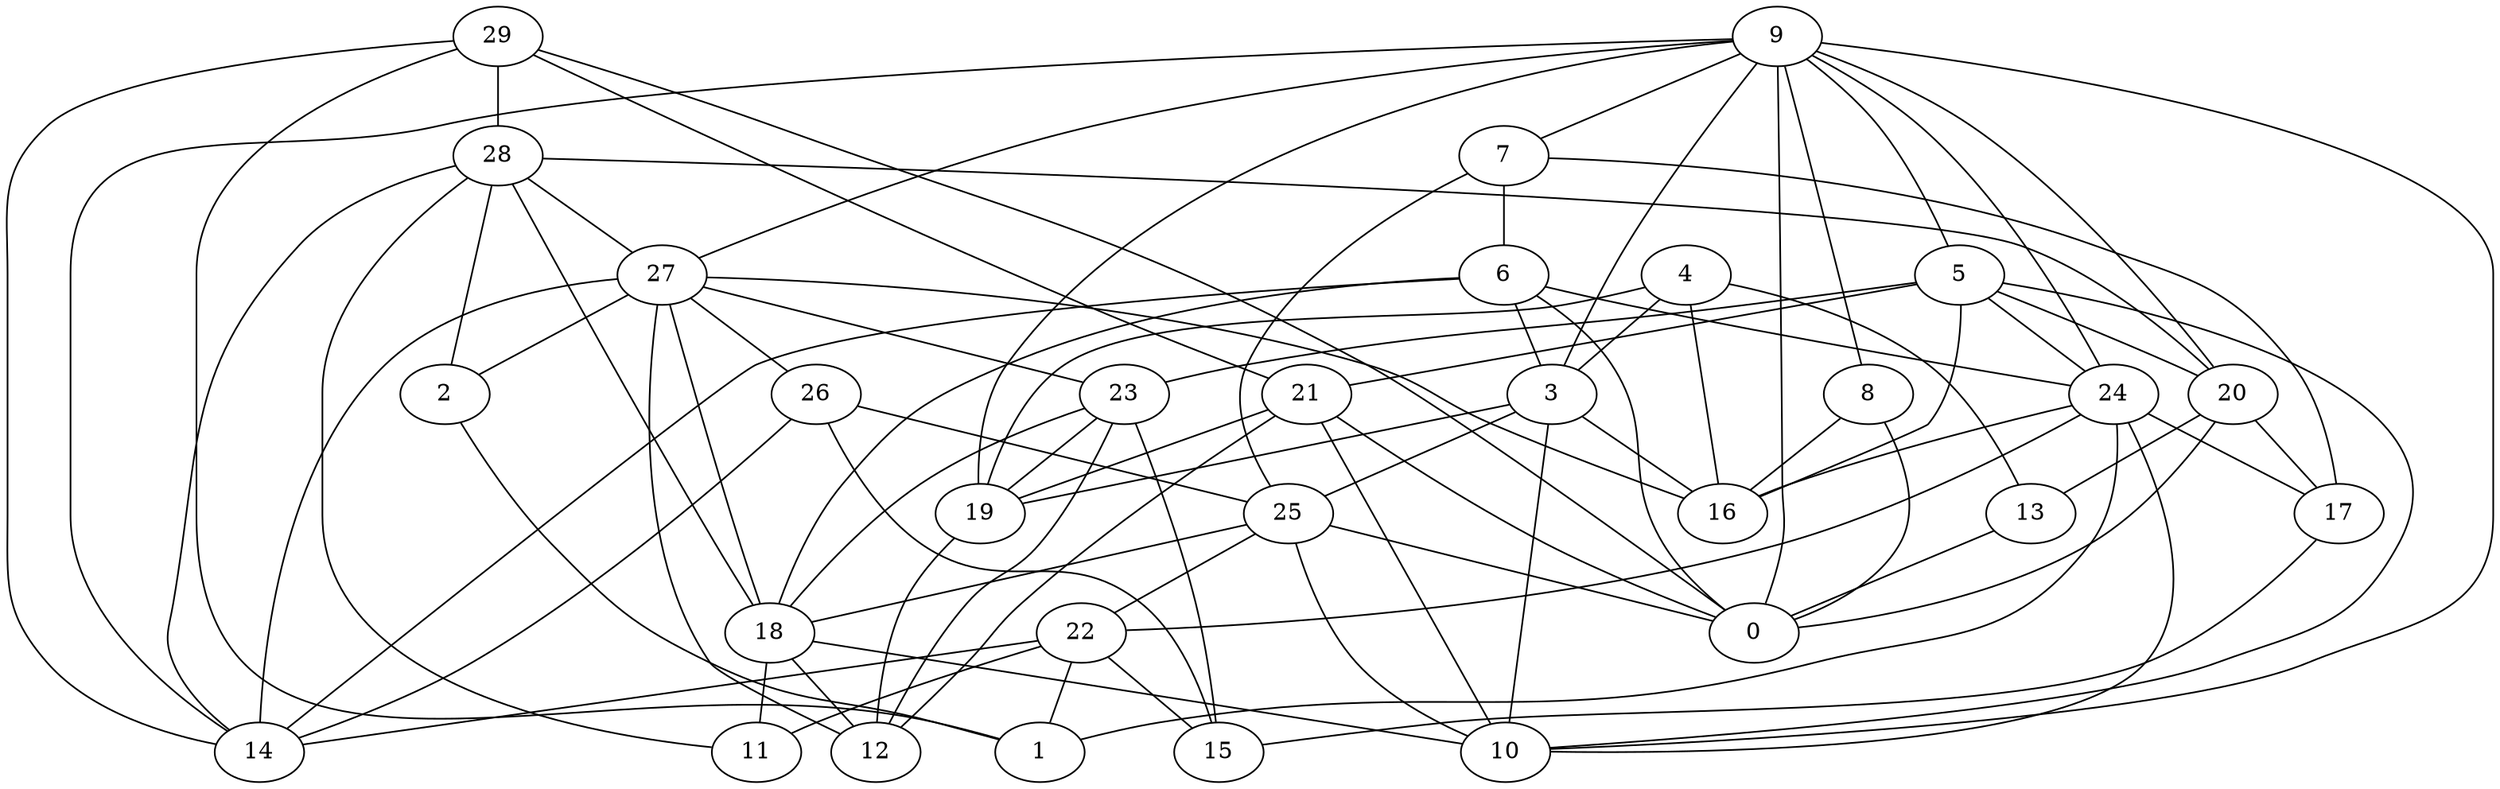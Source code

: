 digraph GG_graph {

subgraph G_graph {
edge [color = black]
"29" -> "14" [dir = none]
"29" -> "28" [dir = none]
"29" -> "1" [dir = none]
"29" -> "0" [dir = none]
"29" -> "21" [dir = none]
"13" -> "0" [dir = none]
"22" -> "14" [dir = none]
"22" -> "11" [dir = none]
"22" -> "15" [dir = none]
"22" -> "1" [dir = none]
"9" -> "7" [dir = none]
"9" -> "0" [dir = none]
"9" -> "10" [dir = none]
"9" -> "27" [dir = none]
"9" -> "3" [dir = none]
"9" -> "5" [dir = none]
"9" -> "24" [dir = none]
"9" -> "14" [dir = none]
"9" -> "20" [dir = none]
"9" -> "8" [dir = none]
"9" -> "19" [dir = none]
"24" -> "1" [dir = none]
"24" -> "22" [dir = none]
"24" -> "16" [dir = none]
"24" -> "10" [dir = none]
"24" -> "17" [dir = none]
"27" -> "18" [dir = none]
"27" -> "23" [dir = none]
"27" -> "26" [dir = none]
"27" -> "2" [dir = none]
"27" -> "14" [dir = none]
"27" -> "12" [dir = none]
"27" -> "16" [dir = none]
"8" -> "0" [dir = none]
"8" -> "16" [dir = none]
"5" -> "10" [dir = none]
"5" -> "24" [dir = none]
"5" -> "21" [dir = none]
"5" -> "16" [dir = none]
"5" -> "20" [dir = none]
"5" -> "23" [dir = none]
"4" -> "19" [dir = none]
"4" -> "16" [dir = none]
"4" -> "3" [dir = none]
"4" -> "13" [dir = none]
"25" -> "18" [dir = none]
"25" -> "0" [dir = none]
"25" -> "10" [dir = none]
"25" -> "22" [dir = none]
"2" -> "1" [dir = none]
"19" -> "12" [dir = none]
"3" -> "16" [dir = none]
"3" -> "19" [dir = none]
"3" -> "25" [dir = none]
"3" -> "10" [dir = none]
"6" -> "24" [dir = none]
"6" -> "14" [dir = none]
"6" -> "0" [dir = none]
"6" -> "3" [dir = none]
"6" -> "18" [dir = none]
"20" -> "13" [dir = none]
"20" -> "0" [dir = none]
"20" -> "17" [dir = none]
"23" -> "12" [dir = none]
"23" -> "15" [dir = none]
"23" -> "19" [dir = none]
"23" -> "18" [dir = none]
"21" -> "19" [dir = none]
"21" -> "12" [dir = none]
"21" -> "10" [dir = none]
"21" -> "0" [dir = none]
"26" -> "25" [dir = none]
"26" -> "15" [dir = none]
"26" -> "14" [dir = none]
"7" -> "25" [dir = none]
"7" -> "17" [dir = none]
"7" -> "6" [dir = none]
"17" -> "15" [dir = none]
"28" -> "2" [dir = none]
"28" -> "20" [dir = none]
"28" -> "14" [dir = none]
"28" -> "27" [dir = none]
"28" -> "11" [dir = none]
"28" -> "18" [dir = none]
"18" -> "11" [dir = none]
"18" -> "12" [dir = none]
"18" -> "10" [dir = none]
}

}
